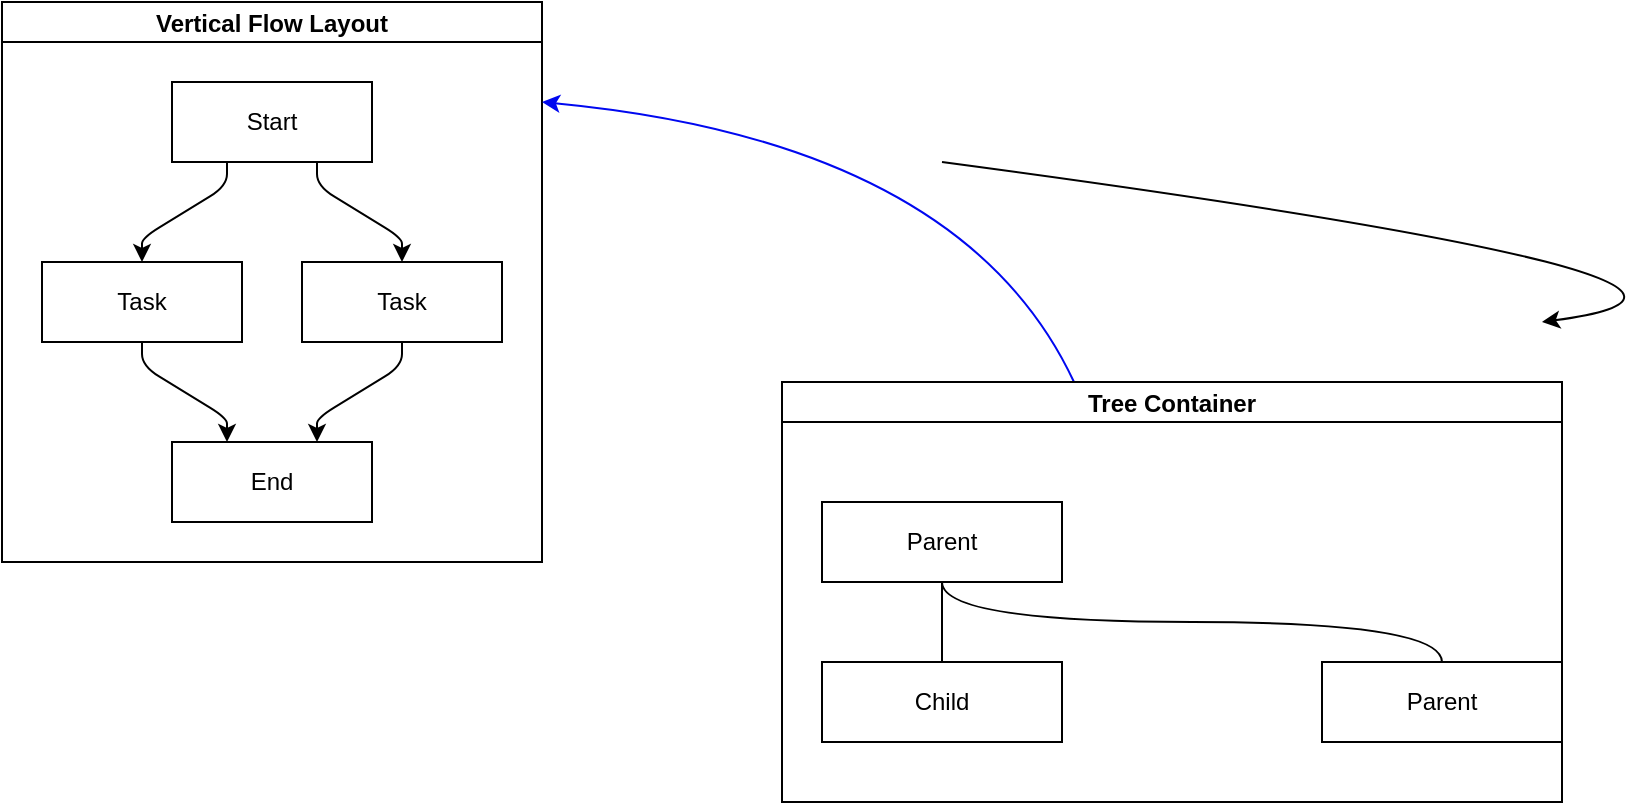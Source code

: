 <mxfile>
    <diagram id="xZTL3sdlWfb1ZYt0oh96" name="Page-1">
        <mxGraphModel dx="1426" dy="604" grid="1" gridSize="10" guides="1" tooltips="1" connect="1" arrows="1" fold="1" page="1" pageScale="1" pageWidth="850" pageHeight="1100" math="0" shadow="0">
            <root>
                <mxCell id="0"/>
                <mxCell id="1" parent="0"/>
                <mxCell id="41" style="edgeStyle=none;curved=1;html=1;entryX=1;entryY=0.5;entryDx=0;entryDy=0;" edge="1" parent="1" target="38">
                    <mxGeometry relative="1" as="geometry">
                        <mxPoint x="520" y="120" as="sourcePoint"/>
                        <mxPoint x="820" y="200" as="targetPoint"/>
                        <Array as="points">
                            <mxPoint x="970" y="180"/>
                        </Array>
                    </mxGeometry>
                </mxCell>
                <mxCell id="62" value="Vertical Flow Layout" style="swimlane;startSize=20;horizontal=1;childLayout=flowLayout;flowOrientation=north;resizable=0;interRankCellSpacing=50;containerType=tree;fontSize=12;fillStyle=solid;fillColor=default;" vertex="1" parent="1">
                    <mxGeometry x="50" y="40" width="270" height="280" as="geometry"/>
                </mxCell>
                <mxCell id="63" value="Start" style="whiteSpace=wrap;html=1;fillStyle=solid;fillColor=default;" vertex="1" parent="62">
                    <mxGeometry x="85" y="40" width="100" height="40" as="geometry"/>
                </mxCell>
                <mxCell id="64" value="Task" style="whiteSpace=wrap;html=1;fillStyle=solid;fillColor=default;" vertex="1" parent="62">
                    <mxGeometry x="20" y="130" width="100" height="40" as="geometry"/>
                </mxCell>
                <mxCell id="65" value="" style="html=1;rounded=1;curved=0;sourcePerimeterSpacing=0;targetPerimeterSpacing=0;startSize=6;endSize=6;noEdgeStyle=1;orthogonal=1;" edge="1" parent="62" source="63" target="64">
                    <mxGeometry relative="1" as="geometry">
                        <Array as="points">
                            <mxPoint x="112.5" y="92"/>
                            <mxPoint x="70" y="118"/>
                        </Array>
                    </mxGeometry>
                </mxCell>
                <mxCell id="66" value="Task" style="whiteSpace=wrap;html=1;fillStyle=solid;fillColor=default;" vertex="1" parent="62">
                    <mxGeometry x="150" y="130" width="100" height="40" as="geometry"/>
                </mxCell>
                <mxCell id="67" value="" style="html=1;rounded=1;curved=0;sourcePerimeterSpacing=0;targetPerimeterSpacing=0;startSize=6;endSize=6;noEdgeStyle=1;orthogonal=1;" edge="1" parent="62" source="63" target="66">
                    <mxGeometry relative="1" as="geometry">
                        <Array as="points">
                            <mxPoint x="157.5" y="92"/>
                            <mxPoint x="200" y="118"/>
                        </Array>
                    </mxGeometry>
                </mxCell>
                <mxCell id="68" value="End" style="whiteSpace=wrap;html=1;fillStyle=solid;fillColor=default;" vertex="1" parent="62">
                    <mxGeometry x="85" y="220" width="100" height="40" as="geometry"/>
                </mxCell>
                <mxCell id="69" value="" style="html=1;rounded=1;curved=0;sourcePerimeterSpacing=0;targetPerimeterSpacing=0;startSize=6;endSize=6;noEdgeStyle=1;orthogonal=1;" edge="1" parent="62" source="64" target="68">
                    <mxGeometry relative="1" as="geometry">
                        <Array as="points">
                            <mxPoint x="70" y="182"/>
                            <mxPoint x="112.5" y="208"/>
                        </Array>
                    </mxGeometry>
                </mxCell>
                <mxCell id="70" value="" style="html=1;rounded=1;curved=0;sourcePerimeterSpacing=0;targetPerimeterSpacing=0;startSize=6;endSize=6;noEdgeStyle=1;orthogonal=1;" edge="1" parent="62" source="66" target="68">
                    <mxGeometry relative="1" as="geometry">
                        <Array as="points">
                            <mxPoint x="200" y="182"/>
                            <mxPoint x="157.5" y="208"/>
                        </Array>
                    </mxGeometry>
                </mxCell>
                <mxCell id="77" style="edgeStyle=none;curved=1;html=1;strokeColor=#0008F0;" edge="1" parent="1" source="71">
                    <mxGeometry relative="1" as="geometry">
                        <mxPoint x="320" y="90" as="targetPoint"/>
                        <Array as="points">
                            <mxPoint x="530" y="110"/>
                        </Array>
                    </mxGeometry>
                </mxCell>
                <mxCell id="71" value="Tree Container" style="swimlane;startSize=20;horizontal=1;containerType=tree;fillStyle=solid;fillColor=default;" vertex="1" parent="1">
                    <mxGeometry x="440" y="230" width="390" height="210" as="geometry"/>
                </mxCell>
                <mxCell id="72" value="" style="edgeStyle=elbowEdgeStyle;elbow=vertical;sourcePerimeterSpacing=0;targetPerimeterSpacing=0;startArrow=none;endArrow=none;rounded=0;curved=0;" edge="1" parent="71" source="73" target="74">
                    <mxGeometry relative="1" as="geometry"/>
                </mxCell>
                <mxCell id="73" value="Parent" style="whiteSpace=wrap;html=1;treeFolding=1;treeMoving=1;newEdgeStyle={&quot;edgeStyle&quot;:&quot;elbowEdgeStyle&quot;,&quot;startArrow&quot;:&quot;none&quot;,&quot;endArrow&quot;:&quot;none&quot;};fillStyle=solid;fillColor=default;" vertex="1" parent="71">
                    <mxGeometry x="20" y="60" width="120" height="40" as="geometry"/>
                </mxCell>
                <mxCell id="74" value="Child" style="whiteSpace=wrap;html=1;treeFolding=1;treeMoving=1;newEdgeStyle={&quot;edgeStyle&quot;:&quot;elbowEdgeStyle&quot;,&quot;startArrow&quot;:&quot;none&quot;,&quot;endArrow&quot;:&quot;none&quot;};fillStyle=solid;fillColor=default;" vertex="1" parent="71">
                    <mxGeometry x="20" y="140" width="120" height="40" as="geometry"/>
                </mxCell>
                <mxCell id="75" value="" style="edgeStyle=elbowEdgeStyle;curved=1;html=1;elbow=vertical;startArrow=none;endArrow=none;entryX=0.5;entryY=0;entryDx=0;entryDy=0;" edge="1" source="73" target="76" parent="71">
                    <mxGeometry relative="1" as="geometry">
                        <mxPoint x="210" y="140" as="targetPoint"/>
                    </mxGeometry>
                </mxCell>
                <mxCell id="76" value="Parent" style="whiteSpace=wrap;html=1;treeFolding=1;treeMoving=1;newEdgeStyle={&quot;edgeStyle&quot;:&quot;elbowEdgeStyle&quot;,&quot;startArrow&quot;:&quot;none&quot;,&quot;endArrow&quot;:&quot;none&quot;};fillStyle=solid;fillColor=default;" vertex="1" parent="71">
                    <mxGeometry x="270" y="140" width="120" height="40" as="geometry"/>
                </mxCell>
            </root>
        </mxGraphModel>
    </diagram>
</mxfile>